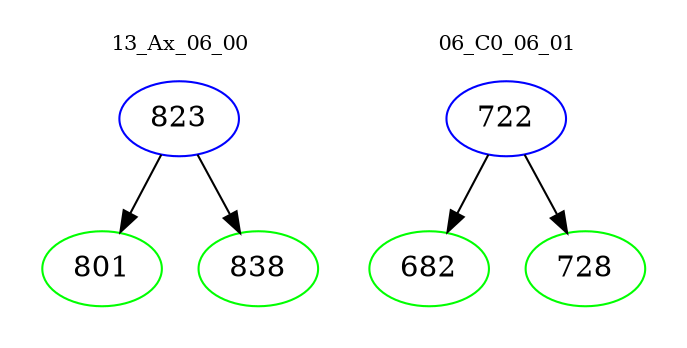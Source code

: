 digraph{
subgraph cluster_0 {
color = white
label = "13_Ax_06_00";
fontsize=10;
T0_823 [label="823", color="blue"]
T0_823 -> T0_801 [color="black"]
T0_801 [label="801", color="green"]
T0_823 -> T0_838 [color="black"]
T0_838 [label="838", color="green"]
}
subgraph cluster_1 {
color = white
label = "06_C0_06_01";
fontsize=10;
T1_722 [label="722", color="blue"]
T1_722 -> T1_682 [color="black"]
T1_682 [label="682", color="green"]
T1_722 -> T1_728 [color="black"]
T1_728 [label="728", color="green"]
}
}
